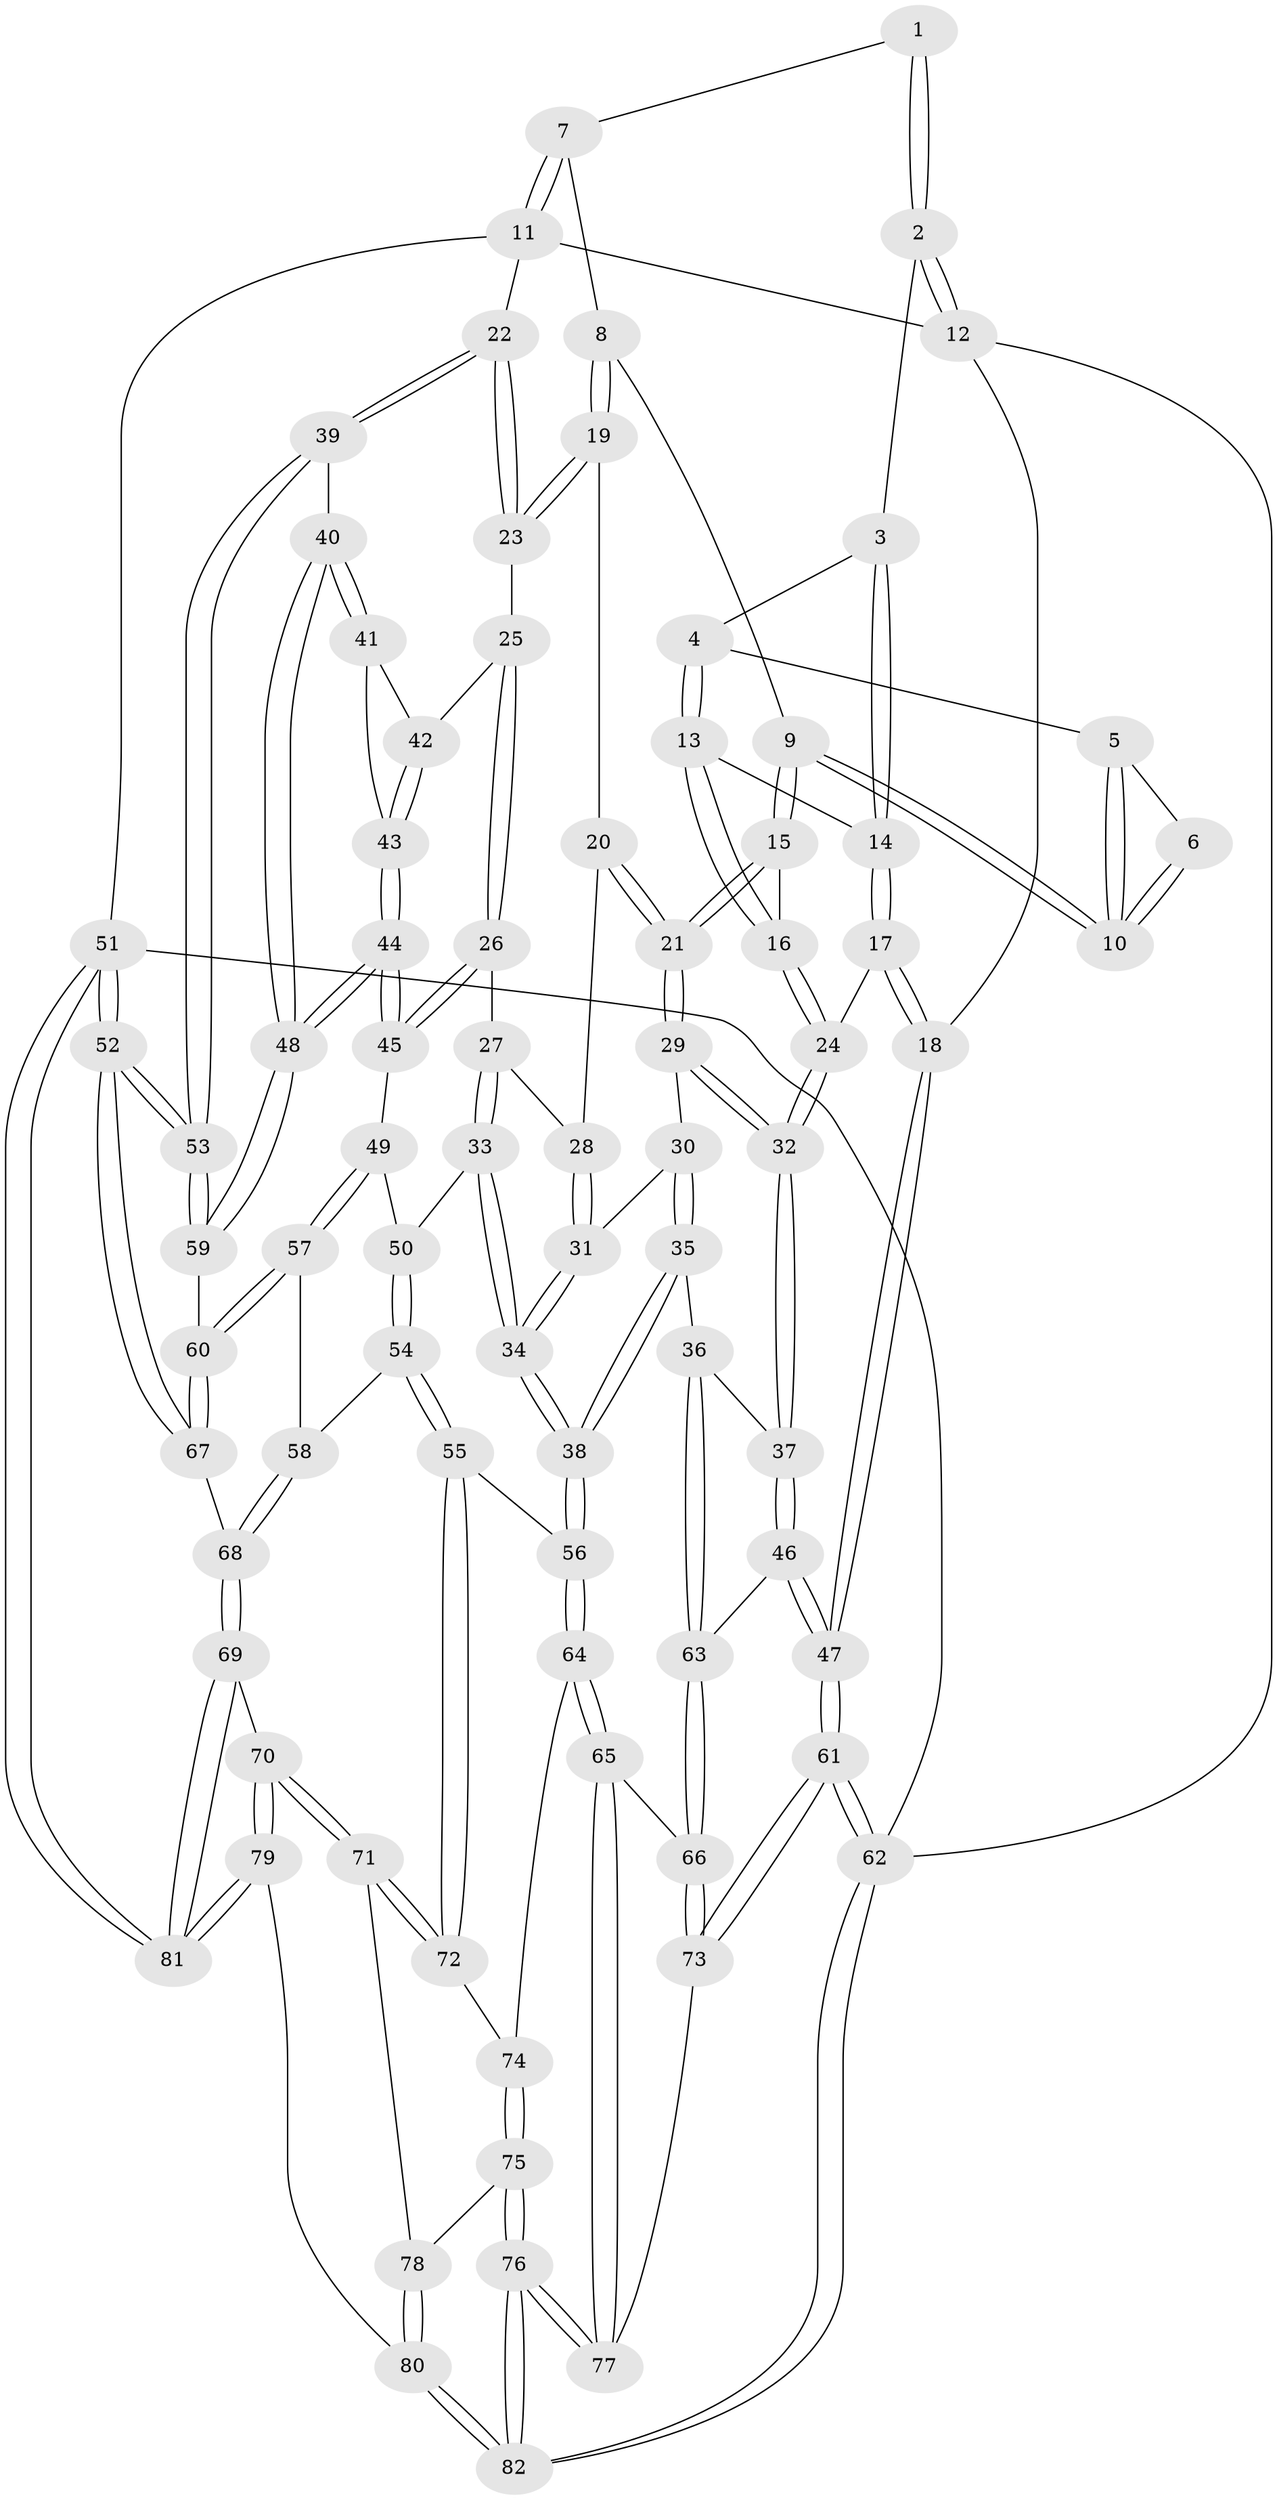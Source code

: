 // Generated by graph-tools (version 1.1) at 2025/03/03/09/25 03:03:24]
// undirected, 82 vertices, 202 edges
graph export_dot {
graph [start="1"]
  node [color=gray90,style=filled];
  1 [pos="+0.3773463169415763+0"];
  2 [pos="+0+0"];
  3 [pos="+0.08258469129062666+0"];
  4 [pos="+0.2378342428887483+0.08173099328232984"];
  5 [pos="+0.2636372866330747+0.06154819546790737"];
  6 [pos="+0.3768137078778501+0"];
  7 [pos="+0.7510694271977382+0"];
  8 [pos="+0.60820990700653+0.13169016065801628"];
  9 [pos="+0.44428678402225624+0.11923438835321176"];
  10 [pos="+0.4331900215636932+0.0968752370776052"];
  11 [pos="+1+0"];
  12 [pos="+0+0"];
  13 [pos="+0.23908544364215886+0.19767102991978636"];
  14 [pos="+0.13691628880640144+0.19212488041902523"];
  15 [pos="+0.3357540475789146+0.26135655798228097"];
  16 [pos="+0.28629571032239204+0.24149949292715872"];
  17 [pos="+0+0.27742766096308114"];
  18 [pos="+0+0.23395204798462405"];
  19 [pos="+0.650089521070673+0.2130319777996136"];
  20 [pos="+0.6025004081441045+0.2479115071049076"];
  21 [pos="+0.34314204146451455+0.27852208443559384"];
  22 [pos="+1+0.15492441290832829"];
  23 [pos="+0.7012499519385688+0.25047282057161285"];
  24 [pos="+0.09992699985365087+0.38256811319009165"];
  25 [pos="+0.6965841264572109+0.35560319598186585"];
  26 [pos="+0.6583591322461149+0.4356432496404214"];
  27 [pos="+0.5324211713039979+0.3843795245688269"];
  28 [pos="+0.5085049444677342+0.349288611922558"];
  29 [pos="+0.3463962495466883+0.29023157601084504"];
  30 [pos="+0.3780293497856963+0.33433859707663033"];
  31 [pos="+0.38803869920708833+0.3412499442677781"];
  32 [pos="+0.15681229935108953+0.4992689230420642"];
  33 [pos="+0.4785107905435732+0.5233911554263574"];
  34 [pos="+0.46595688593932644+0.5259247382247425"];
  35 [pos="+0.27684274744850235+0.5739388684731779"];
  36 [pos="+0.2091920814601312+0.5747046728206636"];
  37 [pos="+0.15689200469787545+0.5000875967986059"];
  38 [pos="+0.38648182078627047+0.6079451839426807"];
  39 [pos="+1+0.3202828529946825"];
  40 [pos="+1+0.3532571179775205"];
  41 [pos="+0.9084606799944324+0.40010809597367775"];
  42 [pos="+0.7937133242325587+0.4067508750956727"];
  43 [pos="+0.7986938766912328+0.4870052541347782"];
  44 [pos="+0.767501486372615+0.5688264442200952"];
  45 [pos="+0.6545248896073486+0.5119502686187187"];
  46 [pos="+0+0.5770897595238569"];
  47 [pos="+0+0.5770436407922379"];
  48 [pos="+0.813236294801989+0.6151803853829263"];
  49 [pos="+0.6414400490431243+0.5200989459811752"];
  50 [pos="+0.5731225979075617+0.5306696513314194"];
  51 [pos="+1+1"];
  52 [pos="+1+1"];
  53 [pos="+1+0.7620455292838678"];
  54 [pos="+0.5360710197432655+0.6927879449348461"];
  55 [pos="+0.46362617462630284+0.7190074905862687"];
  56 [pos="+0.39356875733939284+0.6251308093390561"];
  57 [pos="+0.6251989417562642+0.625683360289506"];
  58 [pos="+0.5835874396749956+0.6909630944362569"];
  59 [pos="+0.8281763396106446+0.693066259610439"];
  60 [pos="+0.7678597334472337+0.7687761644400607"];
  61 [pos="+0+1"];
  62 [pos="+0+1"];
  63 [pos="+0.15400285154770957+0.6919109871829502"];
  64 [pos="+0.2703694674099926+0.8120827760675449"];
  65 [pos="+0.2615138312279803+0.8145045019731433"];
  66 [pos="+0.15030769979396136+0.743964163952746"];
  67 [pos="+0.7414227548246846+0.8129743481432842"];
  68 [pos="+0.7351480101432547+0.8155613078577401"];
  69 [pos="+0.7296758662291508+0.8201829347853864"];
  70 [pos="+0.6453100077280798+0.871473468893912"];
  71 [pos="+0.49334463046866045+0.8263357653058298"];
  72 [pos="+0.4638426311885023+0.7905069256530779"];
  73 [pos="+0.0863229579999935+0.8032109567041281"];
  74 [pos="+0.3848784898650764+0.8219132466202728"];
  75 [pos="+0.34594196917330033+1"];
  76 [pos="+0.2842799422959937+1"];
  77 [pos="+0.2633358622655116+0.985962281769186"];
  78 [pos="+0.4800694677712709+0.8679765999405094"];
  79 [pos="+0.5517561652943562+1"];
  80 [pos="+0.5468378235878015+1"];
  81 [pos="+0.7779539108179978+1"];
  82 [pos="+0.27325878834955425+1"];
  1 -- 2;
  1 -- 2;
  1 -- 7;
  2 -- 3;
  2 -- 12;
  2 -- 12;
  3 -- 4;
  3 -- 14;
  3 -- 14;
  4 -- 5;
  4 -- 13;
  4 -- 13;
  5 -- 6;
  5 -- 10;
  5 -- 10;
  6 -- 10;
  6 -- 10;
  7 -- 8;
  7 -- 11;
  7 -- 11;
  8 -- 9;
  8 -- 19;
  8 -- 19;
  9 -- 10;
  9 -- 10;
  9 -- 15;
  9 -- 15;
  11 -- 12;
  11 -- 22;
  11 -- 51;
  12 -- 18;
  12 -- 62;
  13 -- 14;
  13 -- 16;
  13 -- 16;
  14 -- 17;
  14 -- 17;
  15 -- 16;
  15 -- 21;
  15 -- 21;
  16 -- 24;
  16 -- 24;
  17 -- 18;
  17 -- 18;
  17 -- 24;
  18 -- 47;
  18 -- 47;
  19 -- 20;
  19 -- 23;
  19 -- 23;
  20 -- 21;
  20 -- 21;
  20 -- 28;
  21 -- 29;
  21 -- 29;
  22 -- 23;
  22 -- 23;
  22 -- 39;
  22 -- 39;
  23 -- 25;
  24 -- 32;
  24 -- 32;
  25 -- 26;
  25 -- 26;
  25 -- 42;
  26 -- 27;
  26 -- 45;
  26 -- 45;
  27 -- 28;
  27 -- 33;
  27 -- 33;
  28 -- 31;
  28 -- 31;
  29 -- 30;
  29 -- 32;
  29 -- 32;
  30 -- 31;
  30 -- 35;
  30 -- 35;
  31 -- 34;
  31 -- 34;
  32 -- 37;
  32 -- 37;
  33 -- 34;
  33 -- 34;
  33 -- 50;
  34 -- 38;
  34 -- 38;
  35 -- 36;
  35 -- 38;
  35 -- 38;
  36 -- 37;
  36 -- 63;
  36 -- 63;
  37 -- 46;
  37 -- 46;
  38 -- 56;
  38 -- 56;
  39 -- 40;
  39 -- 53;
  39 -- 53;
  40 -- 41;
  40 -- 41;
  40 -- 48;
  40 -- 48;
  41 -- 42;
  41 -- 43;
  42 -- 43;
  42 -- 43;
  43 -- 44;
  43 -- 44;
  44 -- 45;
  44 -- 45;
  44 -- 48;
  44 -- 48;
  45 -- 49;
  46 -- 47;
  46 -- 47;
  46 -- 63;
  47 -- 61;
  47 -- 61;
  48 -- 59;
  48 -- 59;
  49 -- 50;
  49 -- 57;
  49 -- 57;
  50 -- 54;
  50 -- 54;
  51 -- 52;
  51 -- 52;
  51 -- 81;
  51 -- 81;
  51 -- 62;
  52 -- 53;
  52 -- 53;
  52 -- 67;
  52 -- 67;
  53 -- 59;
  53 -- 59;
  54 -- 55;
  54 -- 55;
  54 -- 58;
  55 -- 56;
  55 -- 72;
  55 -- 72;
  56 -- 64;
  56 -- 64;
  57 -- 58;
  57 -- 60;
  57 -- 60;
  58 -- 68;
  58 -- 68;
  59 -- 60;
  60 -- 67;
  60 -- 67;
  61 -- 62;
  61 -- 62;
  61 -- 73;
  61 -- 73;
  62 -- 82;
  62 -- 82;
  63 -- 66;
  63 -- 66;
  64 -- 65;
  64 -- 65;
  64 -- 74;
  65 -- 66;
  65 -- 77;
  65 -- 77;
  66 -- 73;
  66 -- 73;
  67 -- 68;
  68 -- 69;
  68 -- 69;
  69 -- 70;
  69 -- 81;
  69 -- 81;
  70 -- 71;
  70 -- 71;
  70 -- 79;
  70 -- 79;
  71 -- 72;
  71 -- 72;
  71 -- 78;
  72 -- 74;
  73 -- 77;
  74 -- 75;
  74 -- 75;
  75 -- 76;
  75 -- 76;
  75 -- 78;
  76 -- 77;
  76 -- 77;
  76 -- 82;
  76 -- 82;
  78 -- 80;
  78 -- 80;
  79 -- 80;
  79 -- 81;
  79 -- 81;
  80 -- 82;
  80 -- 82;
}
